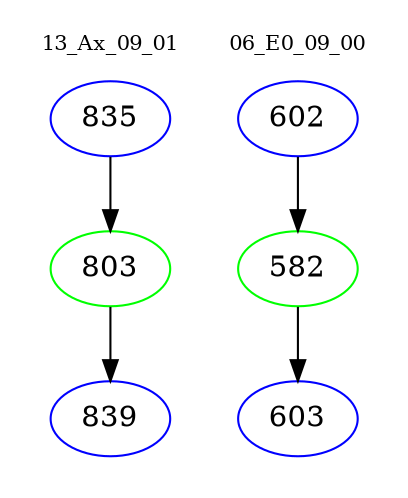 digraph{
subgraph cluster_0 {
color = white
label = "13_Ax_09_01";
fontsize=10;
T0_835 [label="835", color="blue"]
T0_835 -> T0_803 [color="black"]
T0_803 [label="803", color="green"]
T0_803 -> T0_839 [color="black"]
T0_839 [label="839", color="blue"]
}
subgraph cluster_1 {
color = white
label = "06_E0_09_00";
fontsize=10;
T1_602 [label="602", color="blue"]
T1_602 -> T1_582 [color="black"]
T1_582 [label="582", color="green"]
T1_582 -> T1_603 [color="black"]
T1_603 [label="603", color="blue"]
}
}
